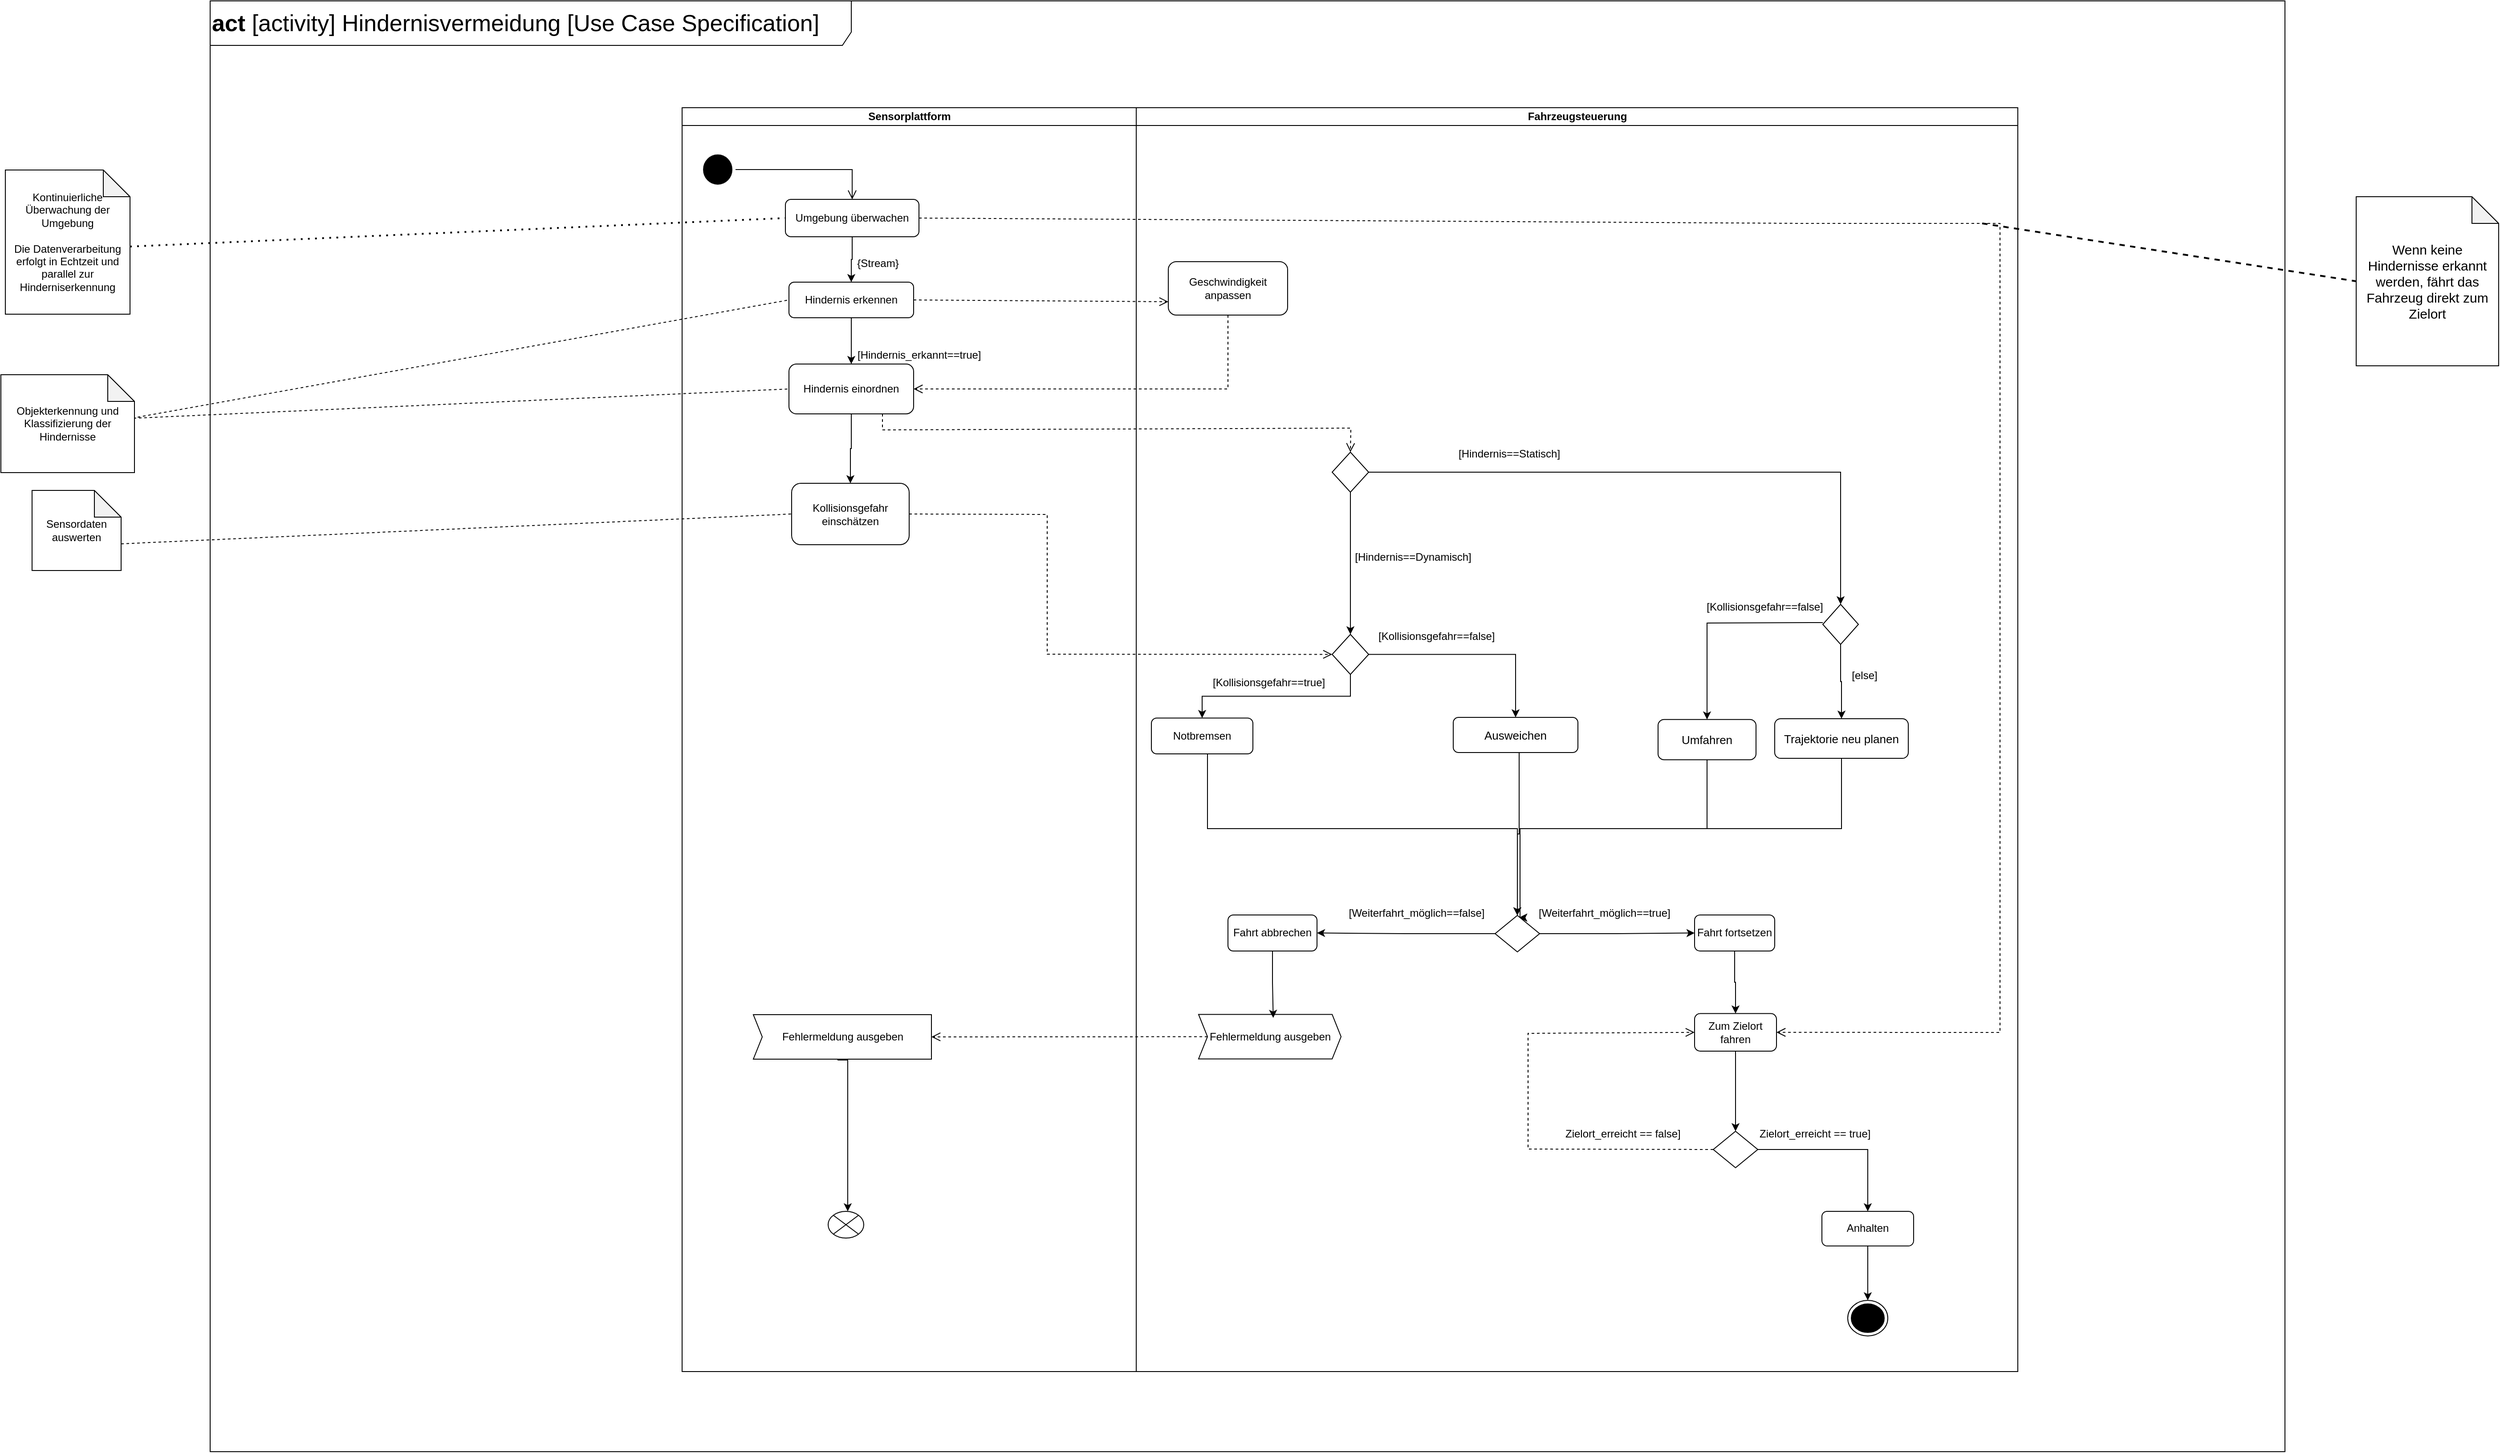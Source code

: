<mxfile version="22.1.4" type="google">
  <diagram id="DHxOw12ByaYaJuYFzy6w" name="Seite-3">
    <mxGraphModel grid="1" page="1" gridSize="10" guides="1" tooltips="1" connect="1" arrows="1" fold="1" pageScale="1" pageWidth="827" pageHeight="1169" math="0" shadow="0">
      <root>
        <mxCell id="0" />
        <mxCell id="1" parent="0" />
        <mxCell id="AtWqYTRwh13MNlAHrJDp-1" value="" style="swimlane;childLayout=stackLayout;resizeParent=1;resizeParentMax=0;startSize=0;html=1;" vertex="1" parent="1">
          <mxGeometry x="90" y="30" width="1500" height="1420" as="geometry">
            <mxRectangle x="150" y="10" width="50" height="40" as="alternateBounds" />
          </mxGeometry>
        </mxCell>
        <mxCell id="puBYOyPvIUK4LRGbckzM-2" value="" style="html=1;verticalAlign=bottom;endArrow=open;dashed=1;endSize=8;curved=0;rounded=0;exitX=1;exitY=0.5;exitDx=0;exitDy=0;entryX=0;entryY=0.75;entryDx=0;entryDy=0;" edge="1" parent="AtWqYTRwh13MNlAHrJDp-1" source="puBYOyPvIUK4LRGbckzM-1" target="oYnZ4-uOtxVnZtRduUag-1">
          <mxGeometry relative="1" as="geometry">
            <mxPoint x="170" y="200" as="sourcePoint" />
            <mxPoint x="370" y="195" as="targetPoint" />
          </mxGeometry>
        </mxCell>
        <mxCell id="a30y_7FZ5iA2_3ooUWab-3" value="" style="html=1;verticalAlign=bottom;endArrow=open;dashed=1;endSize=8;curved=0;rounded=0;exitX=1;exitY=0.5;exitDx=0;exitDy=0;entryX=1;entryY=0.5;entryDx=0;entryDy=0;" edge="1" parent="AtWqYTRwh13MNlAHrJDp-1" source="M-seqNIRse8RURw-mpFJ-1" target="ANCVgvCMy-5QefQ6eajz-6">
          <mxGeometry relative="1" as="geometry">
            <mxPoint x="480" y="120" as="sourcePoint" />
            <mxPoint x="1490" y="1040" as="targetPoint" />
            <Array as="points">
              <mxPoint x="1260" y="130" />
              <mxPoint x="1480" y="130" />
              <mxPoint x="1480" y="1039" />
            </Array>
          </mxGeometry>
        </mxCell>
        <mxCell id="AtWqYTRwh13MNlAHrJDp-2" value="Sensorplattform" style="swimlane;startSize=20;html=1;" vertex="1" parent="AtWqYTRwh13MNlAHrJDp-1">
          <mxGeometry width="510" height="1420" as="geometry" />
        </mxCell>
        <mxCell id="AtWqYTRwh13MNlAHrJDp-8" value="" style="edgeStyle=orthogonalEdgeStyle;html=1;verticalAlign=bottom;endArrow=open;endSize=8;strokeColor=#080808;rounded=0;entryX=0.5;entryY=0;entryDx=0;entryDy=0;" edge="1" parent="AtWqYTRwh13MNlAHrJDp-2" source="AtWqYTRwh13MNlAHrJDp-7" target="M-seqNIRse8RURw-mpFJ-1">
          <mxGeometry relative="1" as="geometry">
            <mxPoint x="196" y="120" as="targetPoint" />
            <mxPoint x="211" y="69" as="sourcePoint" />
          </mxGeometry>
        </mxCell>
        <mxCell id="M-seqNIRse8RURw-mpFJ-2" style="edgeStyle=orthogonalEdgeStyle;rounded=0;orthogonalLoop=1;jettySize=auto;html=1;fontSize=12;entryX=0.5;entryY=0;entryDx=0;entryDy=0;" edge="1" parent="AtWqYTRwh13MNlAHrJDp-2" source="M-seqNIRse8RURw-mpFJ-1" target="puBYOyPvIUK4LRGbckzM-1">
          <mxGeometry relative="1" as="geometry">
            <mxPoint x="211" y="180" as="targetPoint" />
          </mxGeometry>
        </mxCell>
        <mxCell id="M-seqNIRse8RURw-mpFJ-1" value="&lt;font style=&quot;font-size: 12px;&quot;&gt;Umgebung überwachen&lt;/font&gt;" style="rounded=1;whiteSpace=wrap;html=1;fontSize=12;" vertex="1" parent="AtWqYTRwh13MNlAHrJDp-2">
          <mxGeometry x="116" y="103" width="150" height="42" as="geometry" />
        </mxCell>
        <mxCell id="JBlmpW15wKi290Z7rFRD-2" value="" style="edgeStyle=orthogonalEdgeStyle;rounded=0;orthogonalLoop=1;jettySize=auto;html=1;fontSize=12;" edge="1" parent="AtWqYTRwh13MNlAHrJDp-2" source="puBYOyPvIUK4LRGbckzM-1" target="JBlmpW15wKi290Z7rFRD-1">
          <mxGeometry relative="1" as="geometry" />
        </mxCell>
        <mxCell id="puBYOyPvIUK4LRGbckzM-1" value="&lt;font style=&quot;font-size: 12px;&quot;&gt;Hindernis erkennen&lt;/font&gt;" style="rounded=1;whiteSpace=wrap;html=1;fontSize=12;" vertex="1" parent="AtWqYTRwh13MNlAHrJDp-2">
          <mxGeometry x="120" y="196" width="140" height="40" as="geometry" />
        </mxCell>
        <mxCell id="JBlmpW15wKi290Z7rFRD-1" value="&lt;font style=&quot;font-size: 12px;&quot;&gt;Hindernis einordnen&lt;/font&gt;" style="rounded=1;whiteSpace=wrap;html=1;fontSize=12;" vertex="1" parent="AtWqYTRwh13MNlAHrJDp-2">
          <mxGeometry x="120" y="288" width="140" height="56" as="geometry" />
        </mxCell>
        <mxCell id="Pr6UA_CCpjPfOUdjxpuz-2" style="edgeStyle=orthogonalEdgeStyle;rounded=0;orthogonalLoop=1;jettySize=auto;html=1;entryX=0.5;entryY=0;entryDx=0;entryDy=0;exitX=0;exitY=0;exitDx=100;exitDy=50;exitPerimeter=0;" edge="1" parent="AtWqYTRwh13MNlAHrJDp-2">
          <mxGeometry relative="1" as="geometry">
            <mxPoint x="175" y="1069" as="sourcePoint" />
            <mxPoint x="186" y="1240" as="targetPoint" />
            <Array as="points">
              <mxPoint x="186" y="1070" />
              <mxPoint x="187" y="1240" />
            </Array>
          </mxGeometry>
        </mxCell>
        <mxCell id="AtWqYTRwh13MNlAHrJDp-7" value="" style="ellipse;html=1;shape=startState;fillColor=#000000;strokeColor=#080808;" vertex="1" parent="AtWqYTRwh13MNlAHrJDp-2">
          <mxGeometry x="20" y="49" width="40" height="41" as="geometry" />
        </mxCell>
        <mxCell id="GZCMhOG9unpkPuFyrGxF-1" value="{Stream}" style="text;html=1;strokeColor=none;fillColor=none;align=center;verticalAlign=middle;whiteSpace=wrap;rounded=0;" vertex="1" parent="AtWqYTRwh13MNlAHrJDp-2">
          <mxGeometry x="190" y="160" width="60" height="30" as="geometry" />
        </mxCell>
        <mxCell id="xQ8sQkPQStBZSCHCPOkk-1" value="[Hindernis_erkannt==true]" style="text;whiteSpace=wrap;html=1;" vertex="1" parent="AtWqYTRwh13MNlAHrJDp-2">
          <mxGeometry x="195" y="264" width="180" height="40" as="geometry" />
        </mxCell>
        <mxCell id="_IAWsk2SoEFNq1hbhCqi-28" value="" style="shape=sumEllipse;perimeter=ellipsePerimeter;whiteSpace=wrap;html=1;backgroundOutline=1;" vertex="1" parent="AtWqYTRwh13MNlAHrJDp-2">
          <mxGeometry x="164" y="1240" width="40" height="30" as="geometry" />
        </mxCell>
        <mxCell id="Pr6UA_CCpjPfOUdjxpuz-6" value="Fehlermeldung ausgeben" style="html=1;shadow=0;dashed=0;align=center;verticalAlign=middle;shape=mxgraph.arrows2.arrow;dy=0;dx=00;notch=10;" vertex="1" parent="AtWqYTRwh13MNlAHrJDp-2">
          <mxGeometry x="80" y="1019" width="200" height="50" as="geometry" />
        </mxCell>
        <mxCell id="AtWqYTRwh13MNlAHrJDp-3" value="Fahrzeugsteuerung" style="swimlane;startSize=20;html=1;" vertex="1" parent="AtWqYTRwh13MNlAHrJDp-1">
          <mxGeometry x="510" width="990" height="1420" as="geometry" />
        </mxCell>
        <mxCell id="oYnZ4-uOtxVnZtRduUag-1" value="&lt;font style=&quot;font-size: 12px;&quot;&gt;Geschwindigkeit anpassen&lt;/font&gt;" style="rounded=1;whiteSpace=wrap;html=1;" vertex="1" parent="AtWqYTRwh13MNlAHrJDp-3">
          <mxGeometry x="36" y="173" width="134" height="60" as="geometry" />
        </mxCell>
        <mxCell id="c8FFGmYEUUUsK8A2n9Uf-25" value="&lt;font style=&quot;font-size: 12px;&quot;&gt;[Kollisionsgefahr==false]&lt;/font&gt;" style="text;whiteSpace=wrap;html=1;" vertex="1" parent="AtWqYTRwh13MNlAHrJDp-3">
          <mxGeometry x="270" y="580" width="140" height="40" as="geometry" />
        </mxCell>
        <mxCell id="c8FFGmYEUUUsK8A2n9Uf-32" value="[Kollisionsgefahr==true]" style="text;whiteSpace=wrap;html=1;" vertex="1" parent="AtWqYTRwh13MNlAHrJDp-3">
          <mxGeometry x="84" y="632" width="136" height="20" as="geometry" />
        </mxCell>
        <mxCell id="Cx65twbH-kaKFJXs72aa-8" style="edgeStyle=orthogonalEdgeStyle;rounded=0;orthogonalLoop=1;jettySize=auto;html=1;entryX=0.5;entryY=0;entryDx=0;entryDy=0;" edge="1" parent="AtWqYTRwh13MNlAHrJDp-3" source="_IAWsk2SoEFNq1hbhCqi-4" target="_IAWsk2SoEFNq1hbhCqi-13">
          <mxGeometry relative="1" as="geometry">
            <Array as="points">
              <mxPoint x="80" y="810" />
              <mxPoint x="428" y="810" />
            </Array>
          </mxGeometry>
        </mxCell>
        <mxCell id="_IAWsk2SoEFNq1hbhCqi-4" value="Notbremsen" style="rounded=1;whiteSpace=wrap;html=1;" vertex="1" parent="AtWqYTRwh13MNlAHrJDp-3">
          <mxGeometry x="17" y="685.75" width="114" height="40.25" as="geometry" />
        </mxCell>
        <mxCell id="c8FFGmYEUUUsK8A2n9Uf-16" value="" style="edgeStyle=orthogonalEdgeStyle;rounded=0;orthogonalLoop=1;jettySize=auto;html=1;entryX=0.5;entryY=0;entryDx=0;entryDy=0;" edge="1" parent="AtWqYTRwh13MNlAHrJDp-3" target="c8FFGmYEUUUsK8A2n9Uf-15">
          <mxGeometry relative="1" as="geometry">
            <mxPoint x="771" y="578.5" as="sourcePoint" />
            <mxPoint x="641" y="677.75" as="targetPoint" />
          </mxGeometry>
        </mxCell>
        <mxCell id="c8FFGmYEUUUsK8A2n9Uf-9" value="" style="rhombus;whiteSpace=wrap;html=1;" vertex="1" parent="AtWqYTRwh13MNlAHrJDp-3">
          <mxGeometry x="771" y="558" width="40" height="45" as="geometry" />
        </mxCell>
        <mxCell id="c8FFGmYEUUUsK8A2n9Uf-17" value="&lt;font style=&quot;font-size: 12px;&quot;&gt;[Kollisionsgefahr==false]&lt;/font&gt;" style="text;html=1;strokeColor=none;fillColor=none;align=center;verticalAlign=middle;whiteSpace=wrap;rounded=0;" vertex="1" parent="AtWqYTRwh13MNlAHrJDp-3">
          <mxGeometry x="676" y="546" width="60" height="30" as="geometry" />
        </mxCell>
        <mxCell id="Cx65twbH-kaKFJXs72aa-11" style="edgeStyle=orthogonalEdgeStyle;rounded=0;orthogonalLoop=1;jettySize=auto;html=1;" edge="1" parent="AtWqYTRwh13MNlAHrJDp-3" source="c8FFGmYEUUUsK8A2n9Uf-20">
          <mxGeometry relative="1" as="geometry">
            <mxPoint x="430" y="910" as="targetPoint" />
            <Array as="points">
              <mxPoint x="792" y="810" />
              <mxPoint x="431" y="810" />
              <mxPoint x="431" y="910" />
            </Array>
          </mxGeometry>
        </mxCell>
        <mxCell id="c8FFGmYEUUUsK8A2n9Uf-20" value="&lt;font style=&quot;font-size: 13px;&quot;&gt;Trajektorie neu planen&lt;/font&gt;" style="rounded=1;whiteSpace=wrap;html=1;" vertex="1" parent="AtWqYTRwh13MNlAHrJDp-3">
          <mxGeometry x="717" y="686.5" width="150" height="44.5" as="geometry" />
        </mxCell>
        <mxCell id="c8FFGmYEUUUsK8A2n9Uf-21" value="" style="edgeStyle=orthogonalEdgeStyle;rounded=0;orthogonalLoop=1;jettySize=auto;html=1;" edge="1" parent="AtWqYTRwh13MNlAHrJDp-3" source="c8FFGmYEUUUsK8A2n9Uf-9" target="c8FFGmYEUUUsK8A2n9Uf-20">
          <mxGeometry relative="1" as="geometry" />
        </mxCell>
        <mxCell id="c8FFGmYEUUUsK8A2n9Uf-22" value="&lt;font style=&quot;font-size: 12px;&quot;&gt;[else]&lt;/font&gt;" style="text;html=1;strokeColor=none;fillColor=none;align=center;verticalAlign=middle;whiteSpace=wrap;rounded=0;" vertex="1" parent="AtWqYTRwh13MNlAHrJDp-3">
          <mxGeometry x="788" y="623" width="60" height="30" as="geometry" />
        </mxCell>
        <mxCell id="_IAWsk2SoEFNq1hbhCqi-9" style="edgeStyle=orthogonalEdgeStyle;rounded=0;orthogonalLoop=1;jettySize=auto;html=1;entryX=0.5;entryY=0;entryDx=0;entryDy=0;" edge="1" parent="AtWqYTRwh13MNlAHrJDp-3" source="c8FFGmYEUUUsK8A2n9Uf-1" target="c8FFGmYEUUUsK8A2n9Uf-9">
          <mxGeometry relative="1" as="geometry" />
        </mxCell>
        <mxCell id="c8FFGmYEUUUsK8A2n9Uf-1" value="" style="rhombus;whiteSpace=wrap;html=1;" vertex="1" parent="AtWqYTRwh13MNlAHrJDp-3">
          <mxGeometry x="220" y="387" width="41" height="45" as="geometry" />
        </mxCell>
        <mxCell id="c8FFGmYEUUUsK8A2n9Uf-11" value="&lt;font style=&quot;font-size: 12px;&quot;&gt;[Hindernis==Dynamisch]&lt;/font&gt;" style="text;html=1;strokeColor=none;fillColor=none;align=center;verticalAlign=middle;whiteSpace=wrap;rounded=0;" vertex="1" parent="AtWqYTRwh13MNlAHrJDp-3">
          <mxGeometry x="281" y="490" width="60" height="30" as="geometry" />
        </mxCell>
        <mxCell id="c8FFGmYEUUUsK8A2n9Uf-13" value="&lt;font style=&quot;font-size: 12px;&quot;&gt;[Hindernis==Statisch]&lt;/font&gt;" style="text;whiteSpace=wrap;html=1;" vertex="1" parent="AtWqYTRwh13MNlAHrJDp-3">
          <mxGeometry x="360" y="375" width="100" height="20" as="geometry" />
        </mxCell>
        <mxCell id="Cx65twbH-kaKFJXs72aa-10" style="edgeStyle=orthogonalEdgeStyle;rounded=0;orthogonalLoop=1;jettySize=auto;html=1;" edge="1" parent="AtWqYTRwh13MNlAHrJDp-3" source="c8FFGmYEUUUsK8A2n9Uf-15">
          <mxGeometry relative="1" as="geometry">
            <mxPoint x="430" y="910" as="targetPoint" />
            <Array as="points">
              <mxPoint x="641" y="810" />
              <mxPoint x="431" y="810" />
              <mxPoint x="431" y="910" />
            </Array>
          </mxGeometry>
        </mxCell>
        <mxCell id="c8FFGmYEUUUsK8A2n9Uf-15" value="&lt;font style=&quot;font-size: 13px;&quot;&gt;Umfahren&lt;/font&gt;" style="rounded=1;whiteSpace=wrap;html=1;" vertex="1" parent="AtWqYTRwh13MNlAHrJDp-3">
          <mxGeometry x="586" y="687.38" width="110" height="45.25" as="geometry" />
        </mxCell>
        <mxCell id="_IAWsk2SoEFNq1hbhCqi-13" value="" style="rhombus;whiteSpace=wrap;html=1;" vertex="1" parent="AtWqYTRwh13MNlAHrJDp-3">
          <mxGeometry x="403" y="907.5" width="50" height="41" as="geometry" />
        </mxCell>
        <mxCell id="_IAWsk2SoEFNq1hbhCqi-14" value="Fahrt abbrechen" style="rounded=1;whiteSpace=wrap;html=1;" vertex="1" parent="AtWqYTRwh13MNlAHrJDp-3">
          <mxGeometry x="103" y="907" width="100" height="40.5" as="geometry" />
        </mxCell>
        <mxCell id="_IAWsk2SoEFNq1hbhCqi-15" value="" style="edgeStyle=orthogonalEdgeStyle;rounded=0;orthogonalLoop=1;jettySize=auto;html=1;" edge="1" parent="AtWqYTRwh13MNlAHrJDp-3" source="_IAWsk2SoEFNq1hbhCqi-13" target="_IAWsk2SoEFNq1hbhCqi-14">
          <mxGeometry relative="1" as="geometry" />
        </mxCell>
        <mxCell id="ANCVgvCMy-5QefQ6eajz-7" value="" style="edgeStyle=orthogonalEdgeStyle;rounded=0;orthogonalLoop=1;jettySize=auto;html=1;" edge="1" parent="AtWqYTRwh13MNlAHrJDp-3" source="_IAWsk2SoEFNq1hbhCqi-16" target="ANCVgvCMy-5QefQ6eajz-6">
          <mxGeometry relative="1" as="geometry" />
        </mxCell>
        <mxCell id="_IAWsk2SoEFNq1hbhCqi-16" value="&lt;div&gt;Fahrt fortsetzen&lt;/div&gt;" style="rounded=1;whiteSpace=wrap;html=1;" vertex="1" parent="AtWqYTRwh13MNlAHrJDp-3">
          <mxGeometry x="627" y="907" width="90" height="40.5" as="geometry" />
        </mxCell>
        <mxCell id="_IAWsk2SoEFNq1hbhCqi-17" value="" style="edgeStyle=orthogonalEdgeStyle;rounded=0;orthogonalLoop=1;jettySize=auto;html=1;" edge="1" parent="AtWqYTRwh13MNlAHrJDp-3" source="_IAWsk2SoEFNq1hbhCqi-13" target="_IAWsk2SoEFNq1hbhCqi-16">
          <mxGeometry relative="1" as="geometry" />
        </mxCell>
        <mxCell id="_IAWsk2SoEFNq1hbhCqi-23" value="[Weiterfahrt_möglich==false]" style="text;html=1;strokeColor=none;fillColor=none;align=center;verticalAlign=middle;whiteSpace=wrap;rounded=0;" vertex="1" parent="AtWqYTRwh13MNlAHrJDp-3">
          <mxGeometry x="285" y="890" width="60" height="30" as="geometry" />
        </mxCell>
        <mxCell id="oPM6S-0_V789bUEn_rEi-3" value="[Weiterfahrt_möglich==true]" style="text;whiteSpace=wrap;html=1;" vertex="1" parent="AtWqYTRwh13MNlAHrJDp-3">
          <mxGeometry x="450" y="891" width="160" height="25" as="geometry" />
        </mxCell>
        <mxCell id="B3ztHqEYVnq8JXPGBzmN-2" value="" style="edgeStyle=orthogonalEdgeStyle;rounded=0;orthogonalLoop=1;jettySize=auto;html=1;entryX=0.5;entryY=0;entryDx=0;entryDy=0;" edge="1" parent="AtWqYTRwh13MNlAHrJDp-3" source="ANCVgvCMy-5QefQ6eajz-6" target="B3ztHqEYVnq8JXPGBzmN-3">
          <mxGeometry relative="1" as="geometry">
            <mxPoint x="673" y="1140" as="targetPoint" />
          </mxGeometry>
        </mxCell>
        <mxCell id="ANCVgvCMy-5QefQ6eajz-6" value="Zum Zielort fahren" style="rounded=1;whiteSpace=wrap;html=1;" vertex="1" parent="AtWqYTRwh13MNlAHrJDp-3">
          <mxGeometry x="627" y="1017.75" width="92" height="42.25" as="geometry" />
        </mxCell>
        <mxCell id="I_DxA-TR1K5pu0TgXYpX-3" value="" style="edgeStyle=orthogonalEdgeStyle;rounded=0;orthogonalLoop=1;jettySize=auto;html=1;entryX=0.5;entryY=0;entryDx=0;entryDy=0;" edge="1" parent="AtWqYTRwh13MNlAHrJDp-3" source="B3ztHqEYVnq8JXPGBzmN-1" target="I_DxA-TR1K5pu0TgXYpX-2">
          <mxGeometry relative="1" as="geometry">
            <mxPoint x="279.0" y="1281.88" as="targetPoint" />
          </mxGeometry>
        </mxCell>
        <mxCell id="B3ztHqEYVnq8JXPGBzmN-1" value="Anhalten" style="rounded=1;whiteSpace=wrap;html=1;" vertex="1" parent="AtWqYTRwh13MNlAHrJDp-3">
          <mxGeometry x="770" y="1240" width="103" height="38.88" as="geometry" />
        </mxCell>
        <mxCell id="B3ztHqEYVnq8JXPGBzmN-4" value="" style="edgeStyle=orthogonalEdgeStyle;rounded=0;orthogonalLoop=1;jettySize=auto;html=1;exitX=1;exitY=0.5;exitDx=0;exitDy=0;" edge="1" parent="AtWqYTRwh13MNlAHrJDp-3" source="B3ztHqEYVnq8JXPGBzmN-3" target="B3ztHqEYVnq8JXPGBzmN-1">
          <mxGeometry relative="1" as="geometry">
            <mxPoint x="400" y="1250" as="sourcePoint" />
          </mxGeometry>
        </mxCell>
        <mxCell id="B3ztHqEYVnq8JXPGBzmN-3" value="" style="rhombus;whiteSpace=wrap;html=1;" vertex="1" parent="AtWqYTRwh13MNlAHrJDp-3">
          <mxGeometry x="648" y="1150" width="50" height="41" as="geometry" />
        </mxCell>
        <mxCell id="I_DxA-TR1K5pu0TgXYpX-1" value="Zielort_erreicht == false]" style="text;whiteSpace=wrap;html=1;" vertex="1" parent="AtWqYTRwh13MNlAHrJDp-3">
          <mxGeometry x="480" y="1139" width="137" height="30" as="geometry" />
        </mxCell>
        <mxCell id="I_DxA-TR1K5pu0TgXYpX-2" value="" style="ellipse;html=1;shape=endState;fillColor=#000000;strokeColor=#000000;" vertex="1" parent="AtWqYTRwh13MNlAHrJDp-3">
          <mxGeometry x="799" y="1340" width="45" height="40" as="geometry" />
        </mxCell>
        <mxCell id="I_DxA-TR1K5pu0TgXYpX-6" value="" style="html=1;verticalAlign=bottom;endArrow=open;dashed=1;endSize=8;curved=0;rounded=0;exitX=0;exitY=0.5;exitDx=0;exitDy=0;entryX=0;entryY=0.5;entryDx=0;entryDy=0;" edge="1" parent="AtWqYTRwh13MNlAHrJDp-3" source="B3ztHqEYVnq8JXPGBzmN-3" target="ANCVgvCMy-5QefQ6eajz-6">
          <mxGeometry relative="1" as="geometry">
            <mxPoint x="740" y="1050" as="sourcePoint" />
            <mxPoint x="369" y="1114" as="targetPoint" />
            <Array as="points">
              <mxPoint x="440" y="1170" />
              <mxPoint x="440" y="1110" />
              <mxPoint x="440" y="1040" />
            </Array>
          </mxGeometry>
        </mxCell>
        <mxCell id="I_DxA-TR1K5pu0TgXYpX-7" value="Zielort_erreicht == true]" style="text;whiteSpace=wrap;html=1;" vertex="1" parent="AtWqYTRwh13MNlAHrJDp-3">
          <mxGeometry x="698" y="1139" width="137" height="30" as="geometry" />
        </mxCell>
        <mxCell id="Cx65twbH-kaKFJXs72aa-6" value="" style="edgeStyle=orthogonalEdgeStyle;rounded=0;orthogonalLoop=1;jettySize=auto;html=1;entryX=0.5;entryY=0;entryDx=0;entryDy=0;exitX=0.5;exitY=1;exitDx=0;exitDy=0;" edge="1" parent="AtWqYTRwh13MNlAHrJDp-3" source="c8FFGmYEUUUsK8A2n9Uf-7" target="_IAWsk2SoEFNq1hbhCqi-4">
          <mxGeometry relative="1" as="geometry" />
        </mxCell>
        <mxCell id="c8FFGmYEUUUsK8A2n9Uf-7" value="" style="rhombus;whiteSpace=wrap;html=1;" vertex="1" parent="AtWqYTRwh13MNlAHrJDp-3">
          <mxGeometry x="220" y="591.75" width="41" height="45" as="geometry" />
        </mxCell>
        <mxCell id="_IAWsk2SoEFNq1hbhCqi-8" value="" style="edgeStyle=orthogonalEdgeStyle;rounded=0;orthogonalLoop=1;jettySize=auto;html=1;entryX=0.5;entryY=0;entryDx=0;entryDy=0;exitX=0.5;exitY=1;exitDx=0;exitDy=0;" edge="1" parent="AtWqYTRwh13MNlAHrJDp-3" source="c8FFGmYEUUUsK8A2n9Uf-1" target="c8FFGmYEUUUsK8A2n9Uf-7">
          <mxGeometry relative="1" as="geometry">
            <mxPoint x="441.571" y="424.922" as="sourcePoint" />
            <mxPoint x="460" y="470" as="targetPoint" />
          </mxGeometry>
        </mxCell>
        <mxCell id="Cx65twbH-kaKFJXs72aa-9" style="edgeStyle=orthogonalEdgeStyle;rounded=0;orthogonalLoop=1;jettySize=auto;html=1;entryX=0.5;entryY=0;entryDx=0;entryDy=0;" edge="1" parent="AtWqYTRwh13MNlAHrJDp-3" source="c8FFGmYEUUUsK8A2n9Uf-23" target="_IAWsk2SoEFNq1hbhCqi-13">
          <mxGeometry relative="1" as="geometry">
            <Array as="points">
              <mxPoint x="430" y="816" />
              <mxPoint x="428" y="816" />
            </Array>
          </mxGeometry>
        </mxCell>
        <mxCell id="c8FFGmYEUUUsK8A2n9Uf-23" value="&lt;font style=&quot;font-size: 13px;&quot;&gt;Ausweichen&lt;/font&gt;" style="rounded=1;whiteSpace=wrap;html=1;" vertex="1" parent="AtWqYTRwh13MNlAHrJDp-3">
          <mxGeometry x="356" y="685" width="140" height="39.5" as="geometry" />
        </mxCell>
        <mxCell id="c8FFGmYEUUUsK8A2n9Uf-24" value="" style="edgeStyle=orthogonalEdgeStyle;rounded=0;orthogonalLoop=1;jettySize=auto;html=1;entryX=0.5;entryY=0;entryDx=0;entryDy=0;" edge="1" parent="AtWqYTRwh13MNlAHrJDp-3" source="c8FFGmYEUUUsK8A2n9Uf-7" target="c8FFGmYEUUUsK8A2n9Uf-23">
          <mxGeometry relative="1" as="geometry">
            <mxPoint x="442.714" y="636.5" as="targetPoint" />
          </mxGeometry>
        </mxCell>
        <mxCell id="Pr6UA_CCpjPfOUdjxpuz-7" value="Fehlermeldung ausgeben" style="html=1;shadow=0;dashed=0;align=center;verticalAlign=middle;shape=mxgraph.arrows2.arrow;dy=0;dx=10;notch=10;rotation=0;" vertex="1" parent="AtWqYTRwh13MNlAHrJDp-3">
          <mxGeometry x="70" y="1018.75" width="160" height="50" as="geometry" />
        </mxCell>
        <mxCell id="Pr6UA_CCpjPfOUdjxpuz-9" style="edgeStyle=orthogonalEdgeStyle;rounded=0;orthogonalLoop=1;jettySize=auto;html=1;entryX=0.524;entryY=0.077;entryDx=0;entryDy=0;entryPerimeter=0;" edge="1" parent="AtWqYTRwh13MNlAHrJDp-3" source="_IAWsk2SoEFNq1hbhCqi-14" target="Pr6UA_CCpjPfOUdjxpuz-7">
          <mxGeometry relative="1" as="geometry" />
        </mxCell>
        <mxCell id="_IAWsk2SoEFNq1hbhCqi-25" value="" style="html=1;verticalAlign=bottom;endArrow=open;dashed=1;endSize=8;curved=0;rounded=0;entryX=1;entryY=0.5;entryDx=0;entryDy=0;exitX=0.5;exitY=1;exitDx=0;exitDy=0;" edge="1" parent="AtWqYTRwh13MNlAHrJDp-1" source="oYnZ4-uOtxVnZtRduUag-1" target="JBlmpW15wKi290Z7rFRD-1">
          <mxGeometry relative="1" as="geometry">
            <mxPoint x="613" y="210" as="sourcePoint" />
            <mxPoint x="250" y="370" as="targetPoint" />
            <Array as="points">
              <mxPoint x="613" y="316" />
            </Array>
          </mxGeometry>
        </mxCell>
        <mxCell id="I_6X1qph2BMaDlheNeTA-1" value="" style="html=1;verticalAlign=bottom;endArrow=open;dashed=1;endSize=8;curved=0;rounded=0;exitX=0.75;exitY=1;exitDx=0;exitDy=0;entryX=0.5;entryY=0;entryDx=0;entryDy=0;" edge="1" parent="AtWqYTRwh13MNlAHrJDp-1" source="JBlmpW15wKi290Z7rFRD-1" target="c8FFGmYEUUUsK8A2n9Uf-1">
          <mxGeometry relative="1" as="geometry">
            <mxPoint x="290" y="360" as="sourcePoint" />
            <mxPoint x="760" y="362" as="targetPoint" />
            <Array as="points">
              <mxPoint x="225" y="362" />
              <mxPoint x="751" y="360" />
            </Array>
          </mxGeometry>
        </mxCell>
        <mxCell id="Pr6UA_CCpjPfOUdjxpuz-8" value="" style="html=1;verticalAlign=bottom;endArrow=open;dashed=1;endSize=8;curved=0;rounded=0;entryX=1;entryY=0.5;entryDx=0;entryDy=0;entryPerimeter=0;exitX=0;exitY=0.5;exitDx=10;exitDy=0;exitPerimeter=0;" edge="1" parent="AtWqYTRwh13MNlAHrJDp-1" source="Pr6UA_CCpjPfOUdjxpuz-7" target="Pr6UA_CCpjPfOUdjxpuz-6">
          <mxGeometry relative="1" as="geometry">
            <mxPoint x="590" y="1020" as="sourcePoint" />
            <mxPoint x="304" y="980" as="targetPoint" />
            <Array as="points" />
          </mxGeometry>
        </mxCell>
        <mxCell id="xnRSwEhAmQA5K7mJk4kd-2" value="&lt;font style=&quot;font-size: 12px;&quot;&gt;Kollisionsgefahr einschätzen&lt;/font&gt;" style="rounded=1;whiteSpace=wrap;html=1;fontSize=12;" vertex="1" parent="1">
          <mxGeometry x="213" y="452" width="132" height="69" as="geometry" />
        </mxCell>
        <mxCell id="JBlmpW15wKi290Z7rFRD-4" value="" style="edgeStyle=orthogonalEdgeStyle;rounded=0;orthogonalLoop=1;jettySize=auto;html=1;fontSize=12;exitX=0.5;exitY=1;exitDx=0;exitDy=0;entryX=0.5;entryY=0;entryDx=0;entryDy=0;" edge="1" parent="1" source="JBlmpW15wKi290Z7rFRD-1" target="xnRSwEhAmQA5K7mJk4kd-2">
          <mxGeometry relative="1" as="geometry">
            <mxPoint x="301" y="345" as="sourcePoint" />
            <mxPoint x="301" y="404" as="targetPoint" />
          </mxGeometry>
        </mxCell>
        <mxCell id="_IAWsk2SoEFNq1hbhCqi-24" value="" style="html=1;verticalAlign=bottom;endArrow=open;dashed=1;endSize=8;curved=0;rounded=0;exitX=1;exitY=0.5;exitDx=0;exitDy=0;entryX=0;entryY=0.5;entryDx=0;entryDy=0;" edge="1" parent="1" source="xnRSwEhAmQA5K7mJk4kd-2" target="c8FFGmYEUUUsK8A2n9Uf-7">
          <mxGeometry relative="1" as="geometry">
            <mxPoint x="181" y="230" as="sourcePoint" />
            <mxPoint x="512" y="230" as="targetPoint" />
            <Array as="points">
              <mxPoint x="500" y="487" />
              <mxPoint x="500" y="644" />
            </Array>
          </mxGeometry>
        </mxCell>
        <mxCell id="NPYazHTVK5cR-bcj_YRd-1" value="Kontinuierliche Überwachung der Umgebung&lt;br&gt;&lt;br&gt;Die Datenverarbeitung erfolgt in Echtzeit und parallel zur Hinderniserkennung" style="shape=note;whiteSpace=wrap;html=1;backgroundOutline=1;darkOpacity=0.05;" vertex="1" parent="1">
          <mxGeometry x="-670" y="100" width="140" height="162" as="geometry" />
        </mxCell>
        <mxCell id="NPYazHTVK5cR-bcj_YRd-3" value="" style="endArrow=none;dashed=1;html=1;dashPattern=1 3;strokeWidth=2;rounded=0;entryX=0;entryY=0.5;entryDx=0;entryDy=0;exitX=0;exitY=0;exitDx=140;exitDy=86;exitPerimeter=0;" edge="1" parent="1" source="NPYazHTVK5cR-bcj_YRd-1" target="M-seqNIRse8RURw-mpFJ-1">
          <mxGeometry width="50" height="50" relative="1" as="geometry">
            <mxPoint x="20" y="150" as="sourcePoint" />
            <mxPoint x="70" y="100" as="targetPoint" />
            <Array as="points" />
          </mxGeometry>
        </mxCell>
        <mxCell id="NPYazHTVK5cR-bcj_YRd-5" value="Sensordaten auswerten" style="shape=note;whiteSpace=wrap;html=1;backgroundOutline=1;darkOpacity=0.05;" vertex="1" parent="1">
          <mxGeometry x="-640" y="460" width="100" height="90" as="geometry" />
        </mxCell>
        <mxCell id="NPYazHTVK5cR-bcj_YRd-6" value="" style="endArrow=none;dashed=1;html=1;rounded=0;entryX=0;entryY=0.5;entryDx=0;entryDy=0;exitX=0.945;exitY=0.453;exitDx=0;exitDy=0;exitPerimeter=0;" edge="1" parent="1" source="NPYazHTVK5cR-bcj_YRd-8" target="puBYOyPvIUK4LRGbckzM-1">
          <mxGeometry width="50" height="50" relative="1" as="geometry">
            <mxPoint y="350" as="sourcePoint" />
            <mxPoint x="50" y="300" as="targetPoint" />
          </mxGeometry>
        </mxCell>
        <mxCell id="NPYazHTVK5cR-bcj_YRd-7" value="" style="endArrow=none;dashed=1;html=1;rounded=0;entryX=0;entryY=0.5;entryDx=0;entryDy=0;exitX=0.953;exitY=0.447;exitDx=0;exitDy=0;exitPerimeter=0;" edge="1" parent="1" source="NPYazHTVK5cR-bcj_YRd-8" target="JBlmpW15wKi290Z7rFRD-1">
          <mxGeometry width="50" height="50" relative="1" as="geometry">
            <mxPoint x="50" y="350" as="sourcePoint" />
            <mxPoint x="260" y="246" as="targetPoint" />
          </mxGeometry>
        </mxCell>
        <mxCell id="NPYazHTVK5cR-bcj_YRd-8" value="Objekterkennung und Klassifizierung der Hindernisse" style="shape=note;whiteSpace=wrap;html=1;backgroundOutline=1;darkOpacity=0.05;" vertex="1" parent="1">
          <mxGeometry x="-675" y="330" width="150" height="110" as="geometry" />
        </mxCell>
        <mxCell id="NPYazHTVK5cR-bcj_YRd-9" value="" style="endArrow=none;dashed=1;html=1;rounded=0;entryX=0;entryY=0.5;entryDx=0;entryDy=0;exitX=0;exitY=0;exitDx=100;exitDy=60;exitPerimeter=0;" edge="1" parent="1" source="NPYazHTVK5cR-bcj_YRd-5" target="xnRSwEhAmQA5K7mJk4kd-2">
          <mxGeometry width="50" height="50" relative="1" as="geometry">
            <mxPoint x="13" y="359" as="sourcePoint" />
            <mxPoint x="220" y="356" as="targetPoint" />
          </mxGeometry>
        </mxCell>
        <mxCell id="Pr6UA_CCpjPfOUdjxpuz-4" value="&lt;font style=&quot;font-size: 15px;&quot;&gt;Wenn keine Hindernisse erkannt werden, fährt das Fahrzeug direkt zum Zielort&lt;/font&gt;" style="shape=note;whiteSpace=wrap;html=1;backgroundOutline=1;darkOpacity=0.05;" vertex="1" parent="1">
          <mxGeometry x="1970" y="130" width="160" height="190" as="geometry" />
        </mxCell>
        <mxCell id="Pr6UA_CCpjPfOUdjxpuz-12" value="" style="endArrow=none;dashed=1;html=1;strokeWidth=2;rounded=0;entryX=0;entryY=0.5;entryDx=0;entryDy=0;entryPerimeter=0;" edge="1" parent="1" target="Pr6UA_CCpjPfOUdjxpuz-4">
          <mxGeometry width="50" height="50" relative="1" as="geometry">
            <mxPoint x="1550" y="160" as="sourcePoint" />
            <mxPoint x="1730" y="200" as="targetPoint" />
          </mxGeometry>
        </mxCell>
        <mxCell id="lmcDdB46xQ-CViZLvMTF-1" value="&lt;font style=&quot;font-size: 26px;&quot;&gt;&lt;b&gt;act &lt;/b&gt;[activity] Hindernisvermeidung [Use Case Specification]&lt;/font&gt;" style="shape=umlFrame;whiteSpace=wrap;html=1;pointerEvents=0;fontFamily=Helvetica;fontSize=11;fontColor=default;width=720;height=50;align=left;" vertex="1" parent="1">
          <mxGeometry x="-440" y="-90" width="2330" height="1630" as="geometry" />
        </mxCell>
      </root>
    </mxGraphModel>
  </diagram>
</mxfile>
